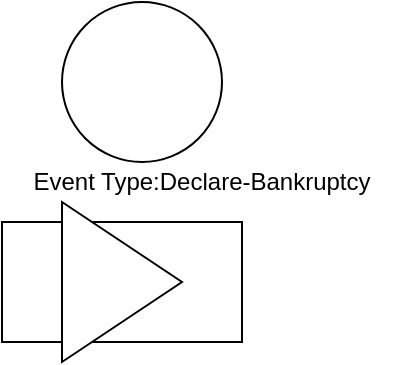 <mxfile version="14.7.3" type="github">
  <diagram id="YPYotsMvMSeZRZDJY0u-" name="Page-1">
    <mxGraphModel dx="1038" dy="547" grid="1" gridSize="10" guides="1" tooltips="1" connect="1" arrows="1" fold="1" page="1" pageScale="1" pageWidth="827" pageHeight="1169" math="0" shadow="0">
      <root>
        <mxCell id="0" />
        <mxCell id="1" parent="0" />
        <mxCell id="tcTEfkmimjFD_T5cu-Gw-1" value="Event Type:Declare-Bankruptcy" style="text;html=1;strokeColor=none;fillColor=none;align=center;verticalAlign=middle;whiteSpace=wrap;rounded=0;" parent="1" vertex="1">
          <mxGeometry x="350" y="220" width="200" height="20" as="geometry" />
        </mxCell>
        <mxCell id="uEUa9Yt6va5xW8ad5PgL-1" value="" style="rounded=0;whiteSpace=wrap;html=1;" vertex="1" parent="1">
          <mxGeometry x="350" y="250" width="120" height="60" as="geometry" />
        </mxCell>
        <mxCell id="uEUa9Yt6va5xW8ad5PgL-2" value="" style="triangle;whiteSpace=wrap;html=1;" vertex="1" parent="1">
          <mxGeometry x="380" y="240" width="60" height="80" as="geometry" />
        </mxCell>
        <mxCell id="uEUa9Yt6va5xW8ad5PgL-3" value="" style="ellipse;whiteSpace=wrap;html=1;aspect=fixed;" vertex="1" parent="1">
          <mxGeometry x="380" y="140" width="80" height="80" as="geometry" />
        </mxCell>
      </root>
    </mxGraphModel>
  </diagram>
</mxfile>
